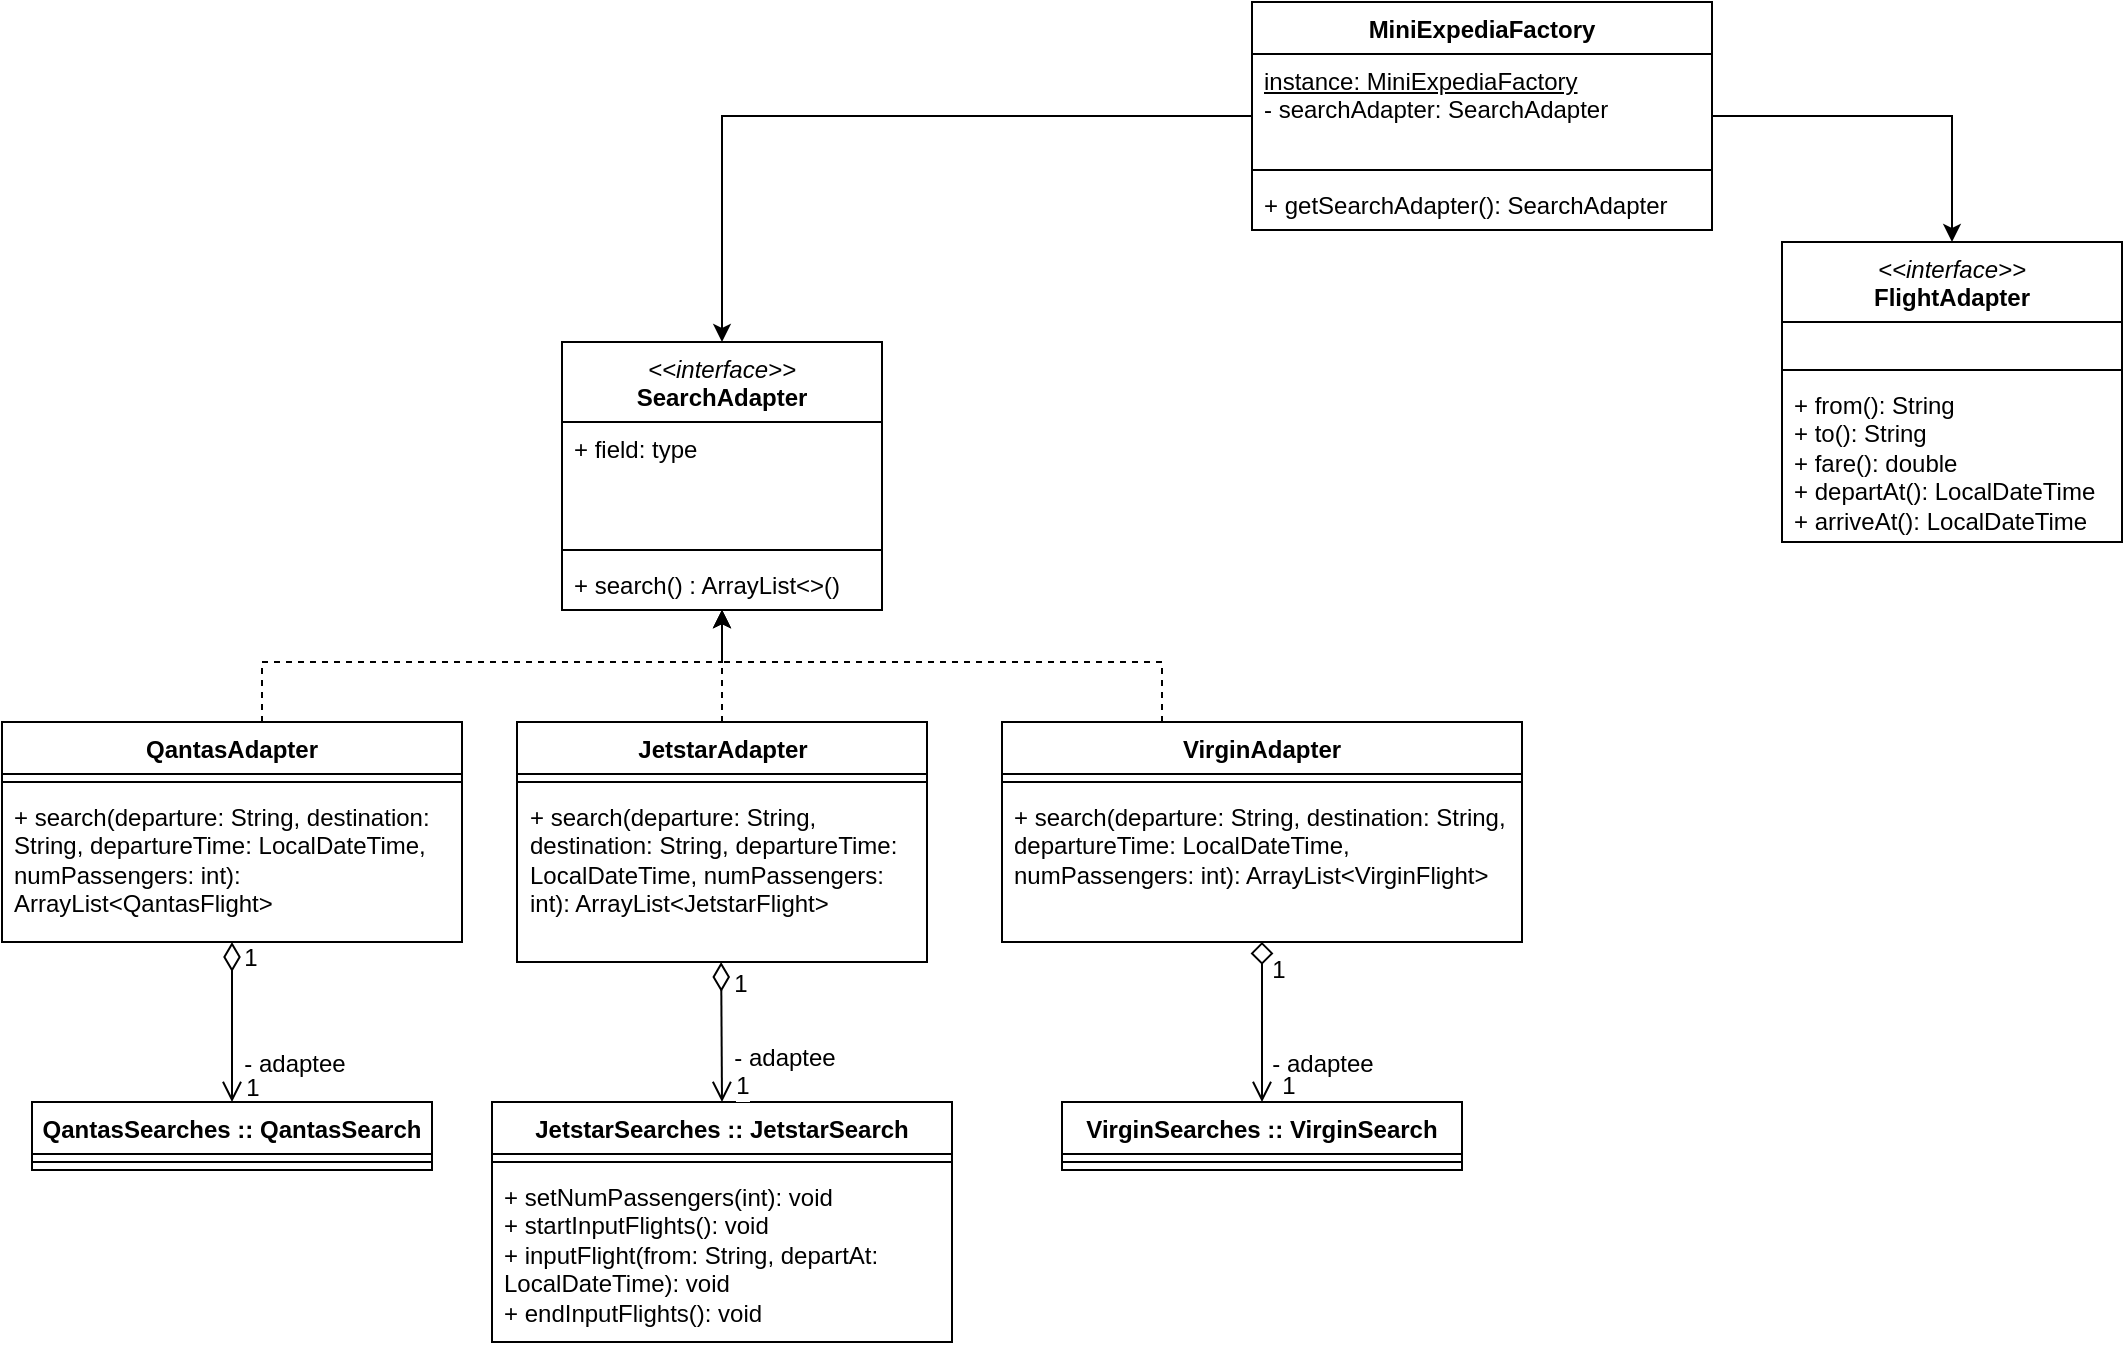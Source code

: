 <mxfile version="26.2.14" pages="2">
  <diagram name="Page-1" id="iqSybnvE2YbyFOqHXxU9">
    <mxGraphModel dx="1250" dy="676" grid="1" gridSize="10" guides="1" tooltips="1" connect="1" arrows="1" fold="1" page="1" pageScale="1" pageWidth="827" pageHeight="1169" math="0" shadow="0">
      <root>
        <mxCell id="0" />
        <mxCell id="1" parent="0" />
        <mxCell id="cKNFezBjWzlFqJYH9UIB-20" style="edgeStyle=orthogonalEdgeStyle;rounded=0;orthogonalLoop=1;jettySize=auto;html=1;dashed=1;" parent="1" source="cKNFezBjWzlFqJYH9UIB-1" target="y4sGHMoJN0UlpUrWZb5K-5" edge="1">
          <mxGeometry relative="1" as="geometry">
            <Array as="points">
              <mxPoint x="-210" y="350" />
              <mxPoint x="20" y="350" />
            </Array>
          </mxGeometry>
        </mxCell>
        <mxCell id="cKNFezBjWzlFqJYH9UIB-1" value="QantasAdapter" style="swimlane;fontStyle=1;align=center;verticalAlign=top;childLayout=stackLayout;horizontal=1;startSize=26;horizontalStack=0;resizeParent=1;resizeParentMax=0;resizeLast=0;collapsible=1;marginBottom=0;whiteSpace=wrap;html=1;" parent="1" vertex="1">
          <mxGeometry x="-340" y="380" width="230" height="110" as="geometry" />
        </mxCell>
        <mxCell id="cKNFezBjWzlFqJYH9UIB-3" value="" style="line;strokeWidth=1;fillColor=none;align=left;verticalAlign=middle;spacingTop=-1;spacingLeft=3;spacingRight=3;rotatable=0;labelPosition=right;points=[];portConstraint=eastwest;strokeColor=inherit;" parent="cKNFezBjWzlFqJYH9UIB-1" vertex="1">
          <mxGeometry y="26" width="230" height="8" as="geometry" />
        </mxCell>
        <mxCell id="cKNFezBjWzlFqJYH9UIB-4" value="+ search(departure: String, destination: String, departureTime: LocalDateTime, numPassengers: int): ArrayList&amp;lt;QantasFlight&amp;gt;" style="text;strokeColor=none;fillColor=none;align=left;verticalAlign=top;spacingLeft=4;spacingRight=4;overflow=hidden;rotatable=0;points=[[0,0.5],[1,0.5]];portConstraint=eastwest;whiteSpace=wrap;html=1;" parent="cKNFezBjWzlFqJYH9UIB-1" vertex="1">
          <mxGeometry y="34" width="230" height="76" as="geometry" />
        </mxCell>
        <mxCell id="y4sGHMoJN0UlpUrWZb5K-5" value="&lt;div&gt;&lt;span style=&quot;font-weight: normal;&quot;&gt;&lt;i&gt;&amp;lt;&amp;lt;interface&amp;gt;&amp;gt;&lt;/i&gt;&lt;/span&gt;&lt;/div&gt;SearchAdapter" style="swimlane;fontStyle=1;align=center;verticalAlign=top;childLayout=stackLayout;horizontal=1;startSize=40;horizontalStack=0;resizeParent=1;resizeParentMax=0;resizeLast=0;collapsible=1;marginBottom=0;whiteSpace=wrap;html=1;" parent="1" vertex="1">
          <mxGeometry x="-60" y="190" width="160" height="134" as="geometry" />
        </mxCell>
        <mxCell id="y4sGHMoJN0UlpUrWZb5K-6" value="+ field: type" style="text;strokeColor=none;fillColor=none;align=left;verticalAlign=top;spacingLeft=4;spacingRight=4;overflow=hidden;rotatable=0;points=[[0,0.5],[1,0.5]];portConstraint=eastwest;whiteSpace=wrap;html=1;" parent="y4sGHMoJN0UlpUrWZb5K-5" vertex="1">
          <mxGeometry y="40" width="160" height="60" as="geometry" />
        </mxCell>
        <mxCell id="y4sGHMoJN0UlpUrWZb5K-7" value="" style="line;strokeWidth=1;fillColor=none;align=left;verticalAlign=middle;spacingTop=-1;spacingLeft=3;spacingRight=3;rotatable=0;labelPosition=right;points=[];portConstraint=eastwest;strokeColor=inherit;" parent="y4sGHMoJN0UlpUrWZb5K-5" vertex="1">
          <mxGeometry y="100" width="160" height="8" as="geometry" />
        </mxCell>
        <mxCell id="y4sGHMoJN0UlpUrWZb5K-8" value="+ search() : ArrayList&amp;lt;&amp;gt;()" style="text;strokeColor=none;fillColor=none;align=left;verticalAlign=top;spacingLeft=4;spacingRight=4;overflow=hidden;rotatable=0;points=[[0,0.5],[1,0.5]];portConstraint=eastwest;whiteSpace=wrap;html=1;" parent="y4sGHMoJN0UlpUrWZb5K-5" vertex="1">
          <mxGeometry y="108" width="160" height="26" as="geometry" />
        </mxCell>
        <mxCell id="y4sGHMoJN0UlpUrWZb5K-13" style="edgeStyle=orthogonalEdgeStyle;rounded=0;orthogonalLoop=1;jettySize=auto;html=1;entryX=0.5;entryY=0;entryDx=0;entryDy=0;" parent="1" source="y4sGHMoJN0UlpUrWZb5K-9" target="y4sGHMoJN0UlpUrWZb5K-5" edge="1">
          <mxGeometry relative="1" as="geometry" />
        </mxCell>
        <mxCell id="cKNFezBjWzlFqJYH9UIB-21" style="edgeStyle=orthogonalEdgeStyle;rounded=0;orthogonalLoop=1;jettySize=auto;html=1;dashed=1;" parent="1" source="cKNFezBjWzlFqJYH9UIB-7" target="y4sGHMoJN0UlpUrWZb5K-5" edge="1">
          <mxGeometry relative="1" as="geometry" />
        </mxCell>
        <mxCell id="5E7CJoSRR5N1F-1kilKu-5" style="edgeStyle=orthogonalEdgeStyle;rounded=0;orthogonalLoop=1;jettySize=auto;html=1;entryX=0.5;entryY=0;entryDx=0;entryDy=0;" edge="1" parent="1" source="y4sGHMoJN0UlpUrWZb5K-9" target="5E7CJoSRR5N1F-1kilKu-1">
          <mxGeometry relative="1" as="geometry" />
        </mxCell>
        <mxCell id="y4sGHMoJN0UlpUrWZb5K-9" value="MiniExpediaFactory" style="swimlane;fontStyle=1;align=center;verticalAlign=top;childLayout=stackLayout;horizontal=1;startSize=26;horizontalStack=0;resizeParent=1;resizeParentMax=0;resizeLast=0;collapsible=1;marginBottom=0;whiteSpace=wrap;html=1;" parent="1" vertex="1">
          <mxGeometry x="285" y="20" width="230" height="114" as="geometry" />
        </mxCell>
        <mxCell id="y4sGHMoJN0UlpUrWZb5K-10" value="&lt;div&gt;&lt;u&gt;instance: MiniExpediaFactory&lt;/u&gt;&lt;/div&gt;- searchAdapter: SearchAdapter" style="text;strokeColor=none;fillColor=none;align=left;verticalAlign=top;spacingLeft=4;spacingRight=4;overflow=hidden;rotatable=0;points=[[0,0.5],[1,0.5]];portConstraint=eastwest;whiteSpace=wrap;html=1;" parent="y4sGHMoJN0UlpUrWZb5K-9" vertex="1">
          <mxGeometry y="26" width="230" height="54" as="geometry" />
        </mxCell>
        <mxCell id="y4sGHMoJN0UlpUrWZb5K-11" value="" style="line;strokeWidth=1;fillColor=none;align=left;verticalAlign=middle;spacingTop=-1;spacingLeft=3;spacingRight=3;rotatable=0;labelPosition=right;points=[];portConstraint=eastwest;strokeColor=inherit;" parent="y4sGHMoJN0UlpUrWZb5K-9" vertex="1">
          <mxGeometry y="80" width="230" height="8" as="geometry" />
        </mxCell>
        <mxCell id="y4sGHMoJN0UlpUrWZb5K-12" value="+ getSearchAdapter(): SearchAdapter" style="text;strokeColor=none;fillColor=none;align=left;verticalAlign=top;spacingLeft=4;spacingRight=4;overflow=hidden;rotatable=0;points=[[0,0.5],[1,0.5]];portConstraint=eastwest;whiteSpace=wrap;html=1;" parent="y4sGHMoJN0UlpUrWZb5K-9" vertex="1">
          <mxGeometry y="88" width="230" height="26" as="geometry" />
        </mxCell>
        <mxCell id="cKNFezBjWzlFqJYH9UIB-7" value="JetstarAdapter" style="swimlane;fontStyle=1;align=center;verticalAlign=top;childLayout=stackLayout;horizontal=1;startSize=26;horizontalStack=0;resizeParent=1;resizeParentMax=0;resizeLast=0;collapsible=1;marginBottom=0;whiteSpace=wrap;html=1;" parent="1" vertex="1">
          <mxGeometry x="-82.5" y="380" width="205" height="120" as="geometry" />
        </mxCell>
        <mxCell id="cKNFezBjWzlFqJYH9UIB-9" value="" style="line;strokeWidth=1;fillColor=none;align=left;verticalAlign=middle;spacingTop=-1;spacingLeft=3;spacingRight=3;rotatable=0;labelPosition=right;points=[];portConstraint=eastwest;strokeColor=inherit;" parent="cKNFezBjWzlFqJYH9UIB-7" vertex="1">
          <mxGeometry y="26" width="205" height="8" as="geometry" />
        </mxCell>
        <mxCell id="cKNFezBjWzlFqJYH9UIB-10" value="+ search(departure: String, destination: String, departureTime: LocalDateTime, numPassengers: int): ArrayList&amp;lt;JetstarFlight&amp;gt;" style="text;strokeColor=none;fillColor=none;align=left;verticalAlign=top;spacingLeft=4;spacingRight=4;overflow=hidden;rotatable=0;points=[[0,0.5],[1,0.5]];portConstraint=eastwest;whiteSpace=wrap;html=1;" parent="cKNFezBjWzlFqJYH9UIB-7" vertex="1">
          <mxGeometry y="34" width="205" height="86" as="geometry" />
        </mxCell>
        <mxCell id="cKNFezBjWzlFqJYH9UIB-22" style="edgeStyle=orthogonalEdgeStyle;rounded=0;orthogonalLoop=1;jettySize=auto;html=1;dashed=1;" parent="1" source="cKNFezBjWzlFqJYH9UIB-11" target="y4sGHMoJN0UlpUrWZb5K-5" edge="1">
          <mxGeometry relative="1" as="geometry">
            <Array as="points">
              <mxPoint x="240" y="350" />
              <mxPoint x="20" y="350" />
            </Array>
          </mxGeometry>
        </mxCell>
        <mxCell id="cKNFezBjWzlFqJYH9UIB-11" value="VirginAdapter" style="swimlane;fontStyle=1;align=center;verticalAlign=top;childLayout=stackLayout;horizontal=1;startSize=26;horizontalStack=0;resizeParent=1;resizeParentMax=0;resizeLast=0;collapsible=1;marginBottom=0;whiteSpace=wrap;html=1;" parent="1" vertex="1">
          <mxGeometry x="160" y="380" width="260" height="110" as="geometry" />
        </mxCell>
        <mxCell id="cKNFezBjWzlFqJYH9UIB-13" value="" style="line;strokeWidth=1;fillColor=none;align=left;verticalAlign=middle;spacingTop=-1;spacingLeft=3;spacingRight=3;rotatable=0;labelPosition=right;points=[];portConstraint=eastwest;strokeColor=inherit;" parent="cKNFezBjWzlFqJYH9UIB-11" vertex="1">
          <mxGeometry y="26" width="260" height="8" as="geometry" />
        </mxCell>
        <mxCell id="cKNFezBjWzlFqJYH9UIB-14" value="+ search(departure: String, destination: String, departureTime: LocalDateTime, numPassengers: int): ArrayList&amp;lt;VirginFlight&amp;gt;" style="text;strokeColor=none;fillColor=none;align=left;verticalAlign=top;spacingLeft=4;spacingRight=4;overflow=hidden;rotatable=0;points=[[0,0.5],[1,0.5]];portConstraint=eastwest;whiteSpace=wrap;html=1;" parent="cKNFezBjWzlFqJYH9UIB-11" vertex="1">
          <mxGeometry y="34" width="260" height="76" as="geometry" />
        </mxCell>
        <mxCell id="tEKJoi87ZPodRqm6gP5G-4" style="edgeStyle=none;curved=1;rounded=0;orthogonalLoop=1;jettySize=auto;html=1;fontSize=12;startSize=8;endSize=12;endArrow=diamondThin;endFill=0;startArrow=open;startFill=0;" edge="1" parent="1" source="cKNFezBjWzlFqJYH9UIB-15" target="cKNFezBjWzlFqJYH9UIB-1">
          <mxGeometry relative="1" as="geometry" />
        </mxCell>
        <mxCell id="tEKJoi87ZPodRqm6gP5G-5" value="1" style="edgeLabel;html=1;align=center;verticalAlign=middle;resizable=0;points=[];fontSize=12;" vertex="1" connectable="0" parent="tEKJoi87ZPodRqm6gP5G-4">
          <mxGeometry x="0.525" y="-1" relative="1" as="geometry">
            <mxPoint x="8" y="-11" as="offset" />
          </mxGeometry>
        </mxCell>
        <mxCell id="tEKJoi87ZPodRqm6gP5G-6" value="- adaptee" style="edgeLabel;html=1;align=center;verticalAlign=middle;resizable=0;points=[];fontSize=12;" vertex="1" connectable="0" parent="tEKJoi87ZPodRqm6gP5G-4">
          <mxGeometry x="-0.543" relative="1" as="geometry">
            <mxPoint x="31" y="-1" as="offset" />
          </mxGeometry>
        </mxCell>
        <mxCell id="tEKJoi87ZPodRqm6gP5G-7" value="1" style="edgeLabel;html=1;align=center;verticalAlign=middle;resizable=0;points=[];fontSize=12;" vertex="1" connectable="0" parent="tEKJoi87ZPodRqm6gP5G-4">
          <mxGeometry x="-0.36" y="2" relative="1" as="geometry">
            <mxPoint x="12" y="18" as="offset" />
          </mxGeometry>
        </mxCell>
        <mxCell id="cKNFezBjWzlFqJYH9UIB-15" value="QantasSearches :: QantasSearch" style="swimlane;fontStyle=1;align=center;verticalAlign=top;childLayout=stackLayout;horizontal=1;startSize=26;horizontalStack=0;resizeParent=1;resizeParentMax=0;resizeLast=0;collapsible=1;marginBottom=0;whiteSpace=wrap;html=1;" parent="1" vertex="1">
          <mxGeometry x="-325" y="570" width="200" height="34" as="geometry" />
        </mxCell>
        <mxCell id="cKNFezBjWzlFqJYH9UIB-17" value="" style="line;strokeWidth=1;fillColor=none;align=left;verticalAlign=middle;spacingTop=-1;spacingLeft=3;spacingRight=3;rotatable=0;labelPosition=right;points=[];portConstraint=eastwest;strokeColor=inherit;" parent="cKNFezBjWzlFqJYH9UIB-15" vertex="1">
          <mxGeometry y="26" width="200" height="8" as="geometry" />
        </mxCell>
        <mxCell id="5E7CJoSRR5N1F-1kilKu-1" value="&lt;div&gt;&lt;span style=&quot;font-weight: normal;&quot;&gt;&lt;i&gt;&amp;lt;&amp;lt;interface&amp;gt;&amp;gt;&lt;/i&gt;&lt;/span&gt;&lt;/div&gt;FlightAdapter" style="swimlane;fontStyle=1;align=center;verticalAlign=top;childLayout=stackLayout;horizontal=1;startSize=40;horizontalStack=0;resizeParent=1;resizeParentMax=0;resizeLast=0;collapsible=1;marginBottom=0;whiteSpace=wrap;html=1;" vertex="1" parent="1">
          <mxGeometry x="550" y="140" width="170" height="150" as="geometry" />
        </mxCell>
        <mxCell id="5E7CJoSRR5N1F-1kilKu-2" value="&lt;br&gt;&lt;div&gt;&lt;br&gt;&lt;/div&gt;" style="text;strokeColor=none;fillColor=none;align=left;verticalAlign=top;spacingLeft=4;spacingRight=4;overflow=hidden;rotatable=0;points=[[0,0.5],[1,0.5]];portConstraint=eastwest;whiteSpace=wrap;html=1;" vertex="1" parent="5E7CJoSRR5N1F-1kilKu-1">
          <mxGeometry y="40" width="170" height="20" as="geometry" />
        </mxCell>
        <mxCell id="5E7CJoSRR5N1F-1kilKu-3" value="" style="line;strokeWidth=1;fillColor=none;align=left;verticalAlign=middle;spacingTop=-1;spacingLeft=3;spacingRight=3;rotatable=0;labelPosition=right;points=[];portConstraint=eastwest;strokeColor=inherit;" vertex="1" parent="5E7CJoSRR5N1F-1kilKu-1">
          <mxGeometry y="60" width="170" height="8" as="geometry" />
        </mxCell>
        <mxCell id="5E7CJoSRR5N1F-1kilKu-4" value="+ from(): String&lt;div&gt;+ to(): String&lt;/div&gt;&lt;div&gt;+ fare(): double&lt;/div&gt;&lt;div&gt;+ departAt(): LocalDateTime&lt;/div&gt;&lt;div&gt;+ arriveAt(): LocalDateTime&lt;/div&gt;" style="text;strokeColor=none;fillColor=none;align=left;verticalAlign=top;spacingLeft=4;spacingRight=4;overflow=hidden;rotatable=0;points=[[0,0.5],[1,0.5]];portConstraint=eastwest;whiteSpace=wrap;html=1;" vertex="1" parent="5E7CJoSRR5N1F-1kilKu-1">
          <mxGeometry y="68" width="170" height="82" as="geometry" />
        </mxCell>
        <mxCell id="tEKJoi87ZPodRqm6gP5G-8" style="edgeStyle=none;curved=1;rounded=0;orthogonalLoop=1;jettySize=auto;html=1;fontSize=12;startSize=8;endSize=9;endArrow=diamond;endFill=0;startArrow=open;startFill=0;" edge="1" parent="1" source="tEKJoi87ZPodRqm6gP5G-1" target="cKNFezBjWzlFqJYH9UIB-11">
          <mxGeometry relative="1" as="geometry" />
        </mxCell>
        <mxCell id="tEKJoi87ZPodRqm6gP5G-9" value="1" style="edgeLabel;html=1;align=center;verticalAlign=middle;resizable=0;points=[];fontSize=12;" vertex="1" connectable="0" parent="tEKJoi87ZPodRqm6gP5G-8">
          <mxGeometry x="0.517" relative="1" as="geometry">
            <mxPoint x="8" y="-6" as="offset" />
          </mxGeometry>
        </mxCell>
        <mxCell id="tEKJoi87ZPodRqm6gP5G-10" value="- adaptee" style="edgeLabel;html=1;align=center;verticalAlign=middle;resizable=0;points=[];fontSize=12;" vertex="1" connectable="0" parent="tEKJoi87ZPodRqm6gP5G-8">
          <mxGeometry x="-0.5" y="1" relative="1" as="geometry">
            <mxPoint x="31" y="1" as="offset" />
          </mxGeometry>
        </mxCell>
        <mxCell id="tEKJoi87ZPodRqm6gP5G-11" value="1" style="edgeLabel;html=1;align=center;verticalAlign=middle;resizable=0;points=[];fontSize=12;" vertex="1" connectable="0" parent="tEKJoi87ZPodRqm6gP5G-8">
          <mxGeometry x="-0.517" y="-2" relative="1" as="geometry">
            <mxPoint x="11" y="11" as="offset" />
          </mxGeometry>
        </mxCell>
        <mxCell id="tEKJoi87ZPodRqm6gP5G-1" value="VirginSearches :: VirginSearch" style="swimlane;fontStyle=1;align=center;verticalAlign=top;childLayout=stackLayout;horizontal=1;startSize=26;horizontalStack=0;resizeParent=1;resizeParentMax=0;resizeLast=0;collapsible=1;marginBottom=0;whiteSpace=wrap;html=1;" vertex="1" parent="1">
          <mxGeometry x="190" y="570" width="200" height="34" as="geometry" />
        </mxCell>
        <mxCell id="tEKJoi87ZPodRqm6gP5G-2" value="" style="line;strokeWidth=1;fillColor=none;align=left;verticalAlign=middle;spacingTop=-1;spacingLeft=3;spacingRight=3;rotatable=0;labelPosition=right;points=[];portConstraint=eastwest;strokeColor=inherit;" vertex="1" parent="tEKJoi87ZPodRqm6gP5G-1">
          <mxGeometry y="26" width="200" height="8" as="geometry" />
        </mxCell>
        <mxCell id="tEKJoi87ZPodRqm6gP5G-12" value="JetstarSearches :: JetstarSearch" style="swimlane;fontStyle=1;align=center;verticalAlign=top;childLayout=stackLayout;horizontal=1;startSize=26;horizontalStack=0;resizeParent=1;resizeParentMax=0;resizeLast=0;collapsible=1;marginBottom=0;whiteSpace=wrap;html=1;" vertex="1" parent="1">
          <mxGeometry x="-95" y="570" width="230" height="120" as="geometry" />
        </mxCell>
        <mxCell id="tEKJoi87ZPodRqm6gP5G-13" value="" style="line;strokeWidth=1;fillColor=none;align=left;verticalAlign=middle;spacingTop=-1;spacingLeft=3;spacingRight=3;rotatable=0;labelPosition=right;points=[];portConstraint=eastwest;strokeColor=inherit;" vertex="1" parent="tEKJoi87ZPodRqm6gP5G-12">
          <mxGeometry y="26" width="230" height="8" as="geometry" />
        </mxCell>
        <mxCell id="tEKJoi87ZPodRqm6gP5G-14" value="&lt;div&gt;+ setNumPassengers(int): void&lt;/div&gt;&lt;div&gt;+ startInputFlights(): void&lt;/div&gt;&lt;div&gt;+ inputFlight(from: String, departAt: LocalDateTime): void&lt;/div&gt;&lt;div&gt;+ endInputFlights(): void&lt;/div&gt;" style="text;strokeColor=none;fillColor=none;align=left;verticalAlign=top;spacingLeft=4;spacingRight=4;overflow=hidden;rotatable=0;points=[[0,0.5],[1,0.5]];portConstraint=eastwest;whiteSpace=wrap;html=1;" vertex="1" parent="tEKJoi87ZPodRqm6gP5G-12">
          <mxGeometry y="34" width="230" height="86" as="geometry" />
        </mxCell>
        <mxCell id="tEKJoi87ZPodRqm6gP5G-18" style="edgeStyle=none;curved=1;rounded=0;orthogonalLoop=1;jettySize=auto;html=1;fontSize=12;startSize=8;endSize=12;endArrow=diamondThin;endFill=0;startArrow=open;startFill=0;" edge="1" parent="1">
          <mxGeometry relative="1" as="geometry">
            <mxPoint x="20" y="570" as="sourcePoint" />
            <mxPoint x="19.57" y="500" as="targetPoint" />
          </mxGeometry>
        </mxCell>
        <mxCell id="tEKJoi87ZPodRqm6gP5G-19" value="1" style="edgeLabel;html=1;align=center;verticalAlign=middle;resizable=0;points=[];fontSize=12;" vertex="1" connectable="0" parent="tEKJoi87ZPodRqm6gP5G-18">
          <mxGeometry x="0.525" y="-1" relative="1" as="geometry">
            <mxPoint x="8" y="-6" as="offset" />
          </mxGeometry>
        </mxCell>
        <mxCell id="tEKJoi87ZPodRqm6gP5G-20" value="- adaptee" style="edgeLabel;html=1;align=center;verticalAlign=middle;resizable=0;points=[];fontSize=12;" vertex="1" connectable="0" parent="tEKJoi87ZPodRqm6gP5G-18">
          <mxGeometry x="-0.543" relative="1" as="geometry">
            <mxPoint x="31" y="-6" as="offset" />
          </mxGeometry>
        </mxCell>
        <mxCell id="tEKJoi87ZPodRqm6gP5G-21" value="1" style="edgeLabel;html=1;align=center;verticalAlign=middle;resizable=0;points=[];fontSize=12;" vertex="1" connectable="0" parent="tEKJoi87ZPodRqm6gP5G-18">
          <mxGeometry x="-0.36" y="2" relative="1" as="geometry">
            <mxPoint x="12" y="14" as="offset" />
          </mxGeometry>
        </mxCell>
      </root>
    </mxGraphModel>
  </diagram>
  <diagram id="U1EtcF4jsrhvwf80mlwZ" name="Page-2">
    <mxGraphModel grid="1" page="1" gridSize="10" guides="1" tooltips="1" connect="1" arrows="1" fold="1" pageScale="1" pageWidth="1100" pageHeight="850" math="0" shadow="0">
      <root>
        <mxCell id="0" />
        <mxCell id="1" parent="0" />
        <mxCell id="T0SldUm0Bu7JboLxVpB9-1" value=":MiniExpediaFactory" style="shape=umlLifeline;perimeter=lifelinePerimeter;whiteSpace=wrap;html=1;container=1;dropTarget=0;collapsible=0;recursiveResize=0;outlineConnect=0;portConstraint=eastwest;newEdgeStyle={&quot;curved&quot;:0,&quot;rounded&quot;:0};" parent="1" vertex="1">
          <mxGeometry x="280" y="80" width="120" height="300" as="geometry" />
        </mxCell>
        <mxCell id="u1KJn7Yc7tinLDi9qFW3-2" value="" style="shape=umlLifeline;perimeter=lifelinePerimeter;whiteSpace=wrap;html=1;container=1;dropTarget=0;collapsible=0;recursiveResize=0;outlineConnect=0;portConstraint=eastwest;newEdgeStyle={&quot;curved&quot;:0,&quot;rounded&quot;:0};participant=umlActor;" vertex="1" parent="1">
          <mxGeometry x="80" y="80" width="20" height="300" as="geometry" />
        </mxCell>
        <mxCell id="u1KJn7Yc7tinLDi9qFW3-4" value="change to system bootup???" style="text;html=1;align=center;verticalAlign=middle;resizable=0;points=[];autosize=1;strokeColor=none;fillColor=none;" vertex="1" parent="1">
          <mxGeometry x="20" y="30" width="180" height="30" as="geometry" />
        </mxCell>
        <mxCell id="u1KJn7Yc7tinLDi9qFW3-5" value="search()" style="html=1;verticalAlign=bottom;endArrow=block;curved=0;rounded=0;" edge="1" parent="1" target="T0SldUm0Bu7JboLxVpB9-1">
          <mxGeometry width="80" relative="1" as="geometry">
            <mxPoint x="90" y="160" as="sourcePoint" />
            <mxPoint x="170" y="160" as="targetPoint" />
          </mxGeometry>
        </mxCell>
        <mxCell id="m5TMYpoMBkTuPQoPmvSm-1" value=":Object" style="shape=umlLifeline;perimeter=lifelinePerimeter;whiteSpace=wrap;html=1;container=1;dropTarget=0;collapsible=0;recursiveResize=0;outlineConnect=0;portConstraint=eastwest;newEdgeStyle={&quot;curved&quot;:0,&quot;rounded&quot;:0};" vertex="1" parent="1">
          <mxGeometry x="520" y="80" width="100" height="300" as="geometry" />
        </mxCell>
        <mxCell id="m5TMYpoMBkTuPQoPmvSm-2" value=":Object" style="shape=umlLifeline;perimeter=lifelinePerimeter;whiteSpace=wrap;html=1;container=1;dropTarget=0;collapsible=0;recursiveResize=0;outlineConnect=0;portConstraint=eastwest;newEdgeStyle={&quot;curved&quot;:0,&quot;rounded&quot;:0};" vertex="1" parent="1">
          <mxGeometry x="960" y="80" width="100" height="300" as="geometry" />
        </mxCell>
        <mxCell id="m5TMYpoMBkTuPQoPmvSm-3" value=":Object" style="shape=umlLifeline;perimeter=lifelinePerimeter;whiteSpace=wrap;html=1;container=1;dropTarget=0;collapsible=0;recursiveResize=0;outlineConnect=0;portConstraint=eastwest;newEdgeStyle={&quot;curved&quot;:0,&quot;rounded&quot;:0};" vertex="1" parent="1">
          <mxGeometry x="740" y="80" width="100" height="300" as="geometry" />
        </mxCell>
      </root>
    </mxGraphModel>
  </diagram>
</mxfile>

